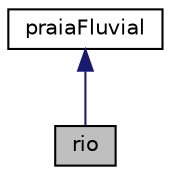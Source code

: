 digraph "rio"
{
  edge [fontname="Helvetica",fontsize="10",labelfontname="Helvetica",labelfontsize="10"];
  node [fontname="Helvetica",fontsize="10",shape=record];
  Node1 [label="rio",height=0.2,width=0.4,color="black", fillcolor="grey75", style="filled", fontcolor="black"];
  Node2 -> Node1 [dir="back",color="midnightblue",fontsize="10",style="solid",fontname="Helvetica"];
  Node2 [label="praiaFluvial",height=0.2,width=0.4,color="black", fillcolor="white", style="filled",URL="$classpraiaFluvial.html",tooltip="Class for praias fluviais. "];
}
